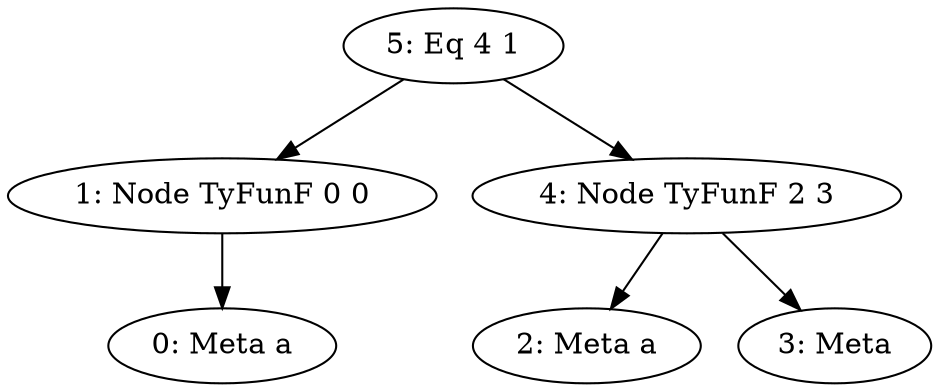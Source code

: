 digraph 
{
  "0" [label="0: Meta a"]
  "1" [label="1: Node TyFunF 0 0"]
  "2" [label="2: Meta a"]
  "3" [label="3: Meta"]
  "4" [label="4: Node TyFunF 2 3"]
  "5" [label="5: Eq 4 1"]
  "1" -> "0"
  "4" -> "2"
  "4" -> "3"
  "5" -> "1"
  "5" -> "4"
}
